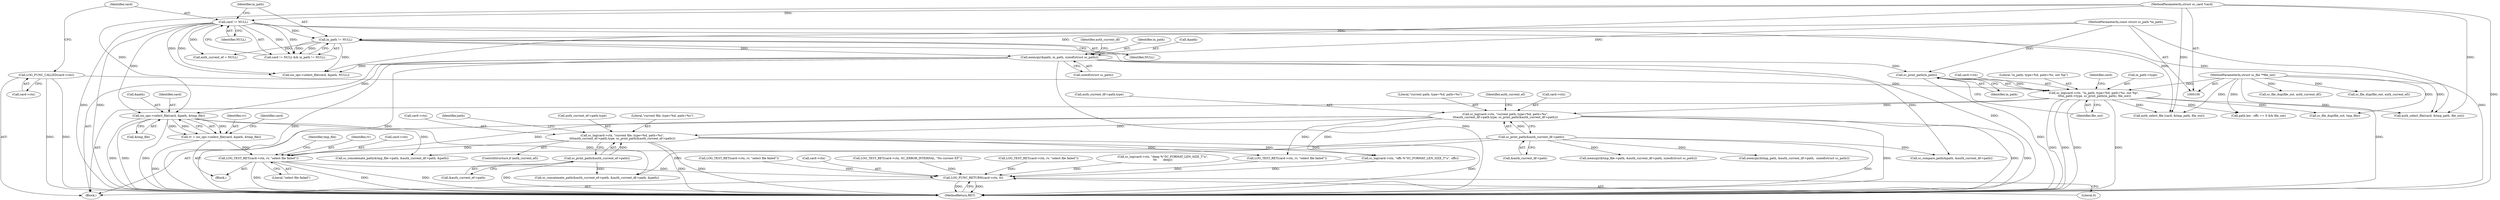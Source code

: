 digraph "0_OpenSC_8fe377e93b4b56060e5bbfb6f3142ceaeca744fa_12@pointer" {
"1000205" [label="(Call,LOG_TEST_RET(card->ctx, rv, \"select file failed\"))"];
"1000147" [label="(Call,sc_log(card->ctx, \"current path; type=%d, path=%s\",\n\t\t\tauth_current_df->path.type, sc_print_path(&auth_current_df->path)))"];
"1000136" [label="(Call,sc_log(card->ctx, \"in_path; type=%d, path=%s, out %p\",\n \t\t\tin_path->type, sc_print_path(in_path), file_out))"];
"1000113" [label="(Call,LOG_FUNC_CALLED(card->ctx))"];
"1000144" [label="(Call,sc_print_path(in_path))"];
"1000125" [label="(Call,memcpy(&path, in_path, sizeof(struct sc_path)))"];
"1000122" [label="(Call,in_path != NULL)"];
"1000102" [label="(MethodParameterIn,const struct sc_path *in_path)"];
"1000119" [label="(Call,card != NULL)"];
"1000101" [label="(MethodParameterIn,struct sc_card *card)"];
"1000103" [label="(MethodParameterIn,struct sc_file **file_out)"];
"1000157" [label="(Call,sc_print_path(&auth_current_df->path))"];
"1000164" [label="(Call,sc_log(card->ctx, \"current file; type=%d, path=%s\",\n\t\t\t\tauth_current_ef->path.type, sc_print_path(&auth_current_ef->path)))"];
"1000174" [label="(Call,sc_print_path(&auth_current_ef->path))"];
"1000197" [label="(Call,rv = iso_ops->select_file(card, &path, &tmp_file))"];
"1000199" [label="(Call,iso_ops->select_file(card, &path, &tmp_file))"];
"1000565" [label="(Call,LOG_FUNC_RETURN(card->ctx, 0))"];
"1000157" [label="(Call,sc_print_path(&auth_current_df->path))"];
"1000452" [label="(Call,auth_select_file (card, &tmp_path, file_out))"];
"1000123" [label="(Identifier,in_path)"];
"1000549" [label="(Call,sc_file_dup(file_out, auth_current_df))"];
"1000457" [label="(Call,LOG_TEST_RET(card->ctx, rv, \"select file failed\"))"];
"1000418" [label="(Call,sc_log(card->ctx, \"deep %\"SC_FORMAT_LEN_SIZE_T\"u\",\n\t\t\t       deep))"];
"1000136" [label="(Call,sc_log(card->ctx, \"in_path; type=%d, path=%s, out %p\",\n \t\t\tin_path->type, sc_print_path(in_path), file_out))"];
"1000523" [label="(Call,LOG_TEST_RET(card->ctx, rv, \"select file failed\"))"];
"1000151" [label="(Literal,\"current path; type=%d, path=%s\")"];
"1000121" [label="(Identifier,NULL)"];
"1000174" [label="(Call,sc_print_path(&auth_current_ef->path))"];
"1000158" [label="(Call,&auth_current_df->path)"];
"1000144" [label="(Call,sc_print_path(in_path))"];
"1000148" [label="(Call,card->ctx)"];
"1000129" [label="(Call,sizeof(struct sc_path))"];
"1000183" [label="(Identifier,path)"];
"1000114" [label="(Call,card->ctx)"];
"1000126" [label="(Call,&path)"];
"1000205" [label="(Call,LOG_TEST_RET(card->ctx, rv, \"select file failed\"))"];
"1000200" [label="(Identifier,card)"];
"1000199" [label="(Call,iso_ops->select_file(card, &path, &tmp_file))"];
"1000124" [label="(Identifier,NULL)"];
"1000125" [label="(Call,memcpy(&path, in_path, sizeof(struct sc_path)))"];
"1000194" [label="(Call,auth_current_ef = NULL)"];
"1000101" [label="(MethodParameterIn,struct sc_card *card)"];
"1000566" [label="(Call,card->ctx)"];
"1000207" [label="(Identifier,card)"];
"1000113" [label="(Call,LOG_FUNC_CALLED(card->ctx))"];
"1000289" [label="(Call,sc_concatenate_path(&auth_current_ef->path, &auth_current_df->path, &path))"];
"1000169" [label="(Call,auth_current_ef->path.type)"];
"1000302" [label="(Call,sc_file_dup(file_out, tmp_file))"];
"1000223" [label="(Call,memcpy(&tmp_file->path, &auth_current_df->path, sizeof(struct sc_path)))"];
"1000102" [label="(MethodParameterIn,const struct sc_path *in_path)"];
"1000206" [label="(Call,card->ctx)"];
"1000152" [label="(Call,auth_current_df->path.type)"];
"1000137" [label="(Call,card->ctx)"];
"1000133" [label="(Identifier,auth_current_df)"];
"1000330" [label="(Call,LOG_TEST_RET(card->ctx, rv, \"select file failed\"))"];
"1000542" [label="(Call,sc_compare_path(&path, &auth_current_df->path))"];
"1000119" [label="(Call,card != NULL)"];
"1000555" [label="(Call,sc_file_dup(file_out, auth_current_ef))"];
"1000140" [label="(Literal,\"in_path; type=%d, path=%s, out %p\")"];
"1000149" [label="(Identifier,card)"];
"1000128" [label="(Identifier,in_path)"];
"1000118" [label="(Call,card != NULL && in_path != NULL)"];
"1000162" [label="(ControlStructure,if (auth_current_ef))"];
"1000168" [label="(Literal,\"current file; type=%d, path=%s\")"];
"1000210" [label="(Literal,\"select file failed\")"];
"1000203" [label="(Call,&tmp_file)"];
"1000569" [label="(Literal,0)"];
"1000264" [label="(Call,sc_concatenate_path(&tmp_file->path, &auth_current_df->path, &path))"];
"1000165" [label="(Call,card->ctx)"];
"1000570" [label="(MethodReturn,RET)"];
"1000104" [label="(Block,)"];
"1000164" [label="(Call,sc_log(card->ctx, \"current file; type=%d, path=%s\",\n\t\t\t\tauth_current_ef->path.type, sc_print_path(&auth_current_ef->path)))"];
"1000141" [label="(Call,in_path->type)"];
"1000120" [label="(Identifier,card)"];
"1000163" [label="(Identifier,auth_current_ef)"];
"1000122" [label="(Call,in_path != NULL)"];
"1000565" [label="(Call,LOG_FUNC_RETURN(card->ctx, 0))"];
"1000198" [label="(Identifier,rv)"];
"1000201" [label="(Call,&path)"];
"1000145" [label="(Identifier,in_path)"];
"1000191" [label="(Block,)"];
"1000147" [label="(Call,sc_log(card->ctx, \"current path; type=%d, path=%s\",\n\t\t\tauth_current_df->path.type, sc_print_path(&auth_current_df->path)))"];
"1000391" [label="(Call,sc_log(card->ctx, \"offs %\"SC_FORMAT_LEN_SIZE_T\"u\", offs))"];
"1000317" [label="(Call,iso_ops->select_file(card, &path, NULL))"];
"1000436" [label="(Call,memcpy(&tmp_path, &auth_current_df->path,  sizeof(struct sc_path)))"];
"1000518" [label="(Call,auth_select_file(card, &tmp_path, file_out))"];
"1000103" [label="(MethodParameterIn,struct sc_file **file_out)"];
"1000146" [label="(Identifier,file_out)"];
"1000197" [label="(Call,rv = iso_ops->select_file(card, &path, &tmp_file))"];
"1000175" [label="(Call,&auth_current_ef->path)"];
"1000213" [label="(Identifier,tmp_file)"];
"1000559" [label="(Call,LOG_TEST_RET(card->ctx, SC_ERROR_INTERNAL, \"No current EF\"))"];
"1000209" [label="(Identifier,rv)"];
"1000531" [label="(Call,path.len - offs == 0 && file_out)"];
"1000205" -> "1000191"  [label="AST: "];
"1000205" -> "1000210"  [label="CFG: "];
"1000206" -> "1000205"  [label="AST: "];
"1000209" -> "1000205"  [label="AST: "];
"1000210" -> "1000205"  [label="AST: "];
"1000213" -> "1000205"  [label="CFG: "];
"1000205" -> "1000570"  [label="DDG: "];
"1000205" -> "1000570"  [label="DDG: "];
"1000205" -> "1000570"  [label="DDG: "];
"1000147" -> "1000205"  [label="DDG: "];
"1000164" -> "1000205"  [label="DDG: "];
"1000197" -> "1000205"  [label="DDG: "];
"1000205" -> "1000565"  [label="DDG: "];
"1000147" -> "1000104"  [label="AST: "];
"1000147" -> "1000157"  [label="CFG: "];
"1000148" -> "1000147"  [label="AST: "];
"1000151" -> "1000147"  [label="AST: "];
"1000152" -> "1000147"  [label="AST: "];
"1000157" -> "1000147"  [label="AST: "];
"1000163" -> "1000147"  [label="CFG: "];
"1000147" -> "1000570"  [label="DDG: "];
"1000147" -> "1000570"  [label="DDG: "];
"1000147" -> "1000570"  [label="DDG: "];
"1000136" -> "1000147"  [label="DDG: "];
"1000157" -> "1000147"  [label="DDG: "];
"1000147" -> "1000164"  [label="DDG: "];
"1000147" -> "1000330"  [label="DDG: "];
"1000147" -> "1000391"  [label="DDG: "];
"1000136" -> "1000104"  [label="AST: "];
"1000136" -> "1000146"  [label="CFG: "];
"1000137" -> "1000136"  [label="AST: "];
"1000140" -> "1000136"  [label="AST: "];
"1000141" -> "1000136"  [label="AST: "];
"1000144" -> "1000136"  [label="AST: "];
"1000146" -> "1000136"  [label="AST: "];
"1000149" -> "1000136"  [label="CFG: "];
"1000136" -> "1000570"  [label="DDG: "];
"1000136" -> "1000570"  [label="DDG: "];
"1000136" -> "1000570"  [label="DDG: "];
"1000136" -> "1000570"  [label="DDG: "];
"1000113" -> "1000136"  [label="DDG: "];
"1000144" -> "1000136"  [label="DDG: "];
"1000103" -> "1000136"  [label="DDG: "];
"1000136" -> "1000302"  [label="DDG: "];
"1000136" -> "1000452"  [label="DDG: "];
"1000136" -> "1000518"  [label="DDG: "];
"1000136" -> "1000531"  [label="DDG: "];
"1000113" -> "1000104"  [label="AST: "];
"1000113" -> "1000114"  [label="CFG: "];
"1000114" -> "1000113"  [label="AST: "];
"1000120" -> "1000113"  [label="CFG: "];
"1000113" -> "1000570"  [label="DDG: "];
"1000113" -> "1000570"  [label="DDG: "];
"1000144" -> "1000145"  [label="CFG: "];
"1000145" -> "1000144"  [label="AST: "];
"1000146" -> "1000144"  [label="CFG: "];
"1000144" -> "1000570"  [label="DDG: "];
"1000125" -> "1000144"  [label="DDG: "];
"1000102" -> "1000144"  [label="DDG: "];
"1000125" -> "1000104"  [label="AST: "];
"1000125" -> "1000129"  [label="CFG: "];
"1000126" -> "1000125"  [label="AST: "];
"1000128" -> "1000125"  [label="AST: "];
"1000129" -> "1000125"  [label="AST: "];
"1000133" -> "1000125"  [label="CFG: "];
"1000125" -> "1000570"  [label="DDG: "];
"1000125" -> "1000570"  [label="DDG: "];
"1000125" -> "1000570"  [label="DDG: "];
"1000122" -> "1000125"  [label="DDG: "];
"1000102" -> "1000125"  [label="DDG: "];
"1000125" -> "1000199"  [label="DDG: "];
"1000125" -> "1000317"  [label="DDG: "];
"1000125" -> "1000542"  [label="DDG: "];
"1000122" -> "1000118"  [label="AST: "];
"1000122" -> "1000124"  [label="CFG: "];
"1000123" -> "1000122"  [label="AST: "];
"1000124" -> "1000122"  [label="AST: "];
"1000118" -> "1000122"  [label="CFG: "];
"1000122" -> "1000570"  [label="DDG: "];
"1000122" -> "1000118"  [label="DDG: "];
"1000122" -> "1000118"  [label="DDG: "];
"1000102" -> "1000122"  [label="DDG: "];
"1000119" -> "1000122"  [label="DDG: "];
"1000122" -> "1000194"  [label="DDG: "];
"1000122" -> "1000317"  [label="DDG: "];
"1000102" -> "1000100"  [label="AST: "];
"1000102" -> "1000570"  [label="DDG: "];
"1000119" -> "1000118"  [label="AST: "];
"1000119" -> "1000121"  [label="CFG: "];
"1000120" -> "1000119"  [label="AST: "];
"1000121" -> "1000119"  [label="AST: "];
"1000123" -> "1000119"  [label="CFG: "];
"1000118" -> "1000119"  [label="CFG: "];
"1000119" -> "1000570"  [label="DDG: "];
"1000119" -> "1000570"  [label="DDG: "];
"1000119" -> "1000118"  [label="DDG: "];
"1000119" -> "1000118"  [label="DDG: "];
"1000101" -> "1000119"  [label="DDG: "];
"1000119" -> "1000194"  [label="DDG: "];
"1000119" -> "1000199"  [label="DDG: "];
"1000119" -> "1000317"  [label="DDG: "];
"1000119" -> "1000317"  [label="DDG: "];
"1000119" -> "1000452"  [label="DDG: "];
"1000119" -> "1000518"  [label="DDG: "];
"1000101" -> "1000100"  [label="AST: "];
"1000101" -> "1000570"  [label="DDG: "];
"1000101" -> "1000199"  [label="DDG: "];
"1000101" -> "1000317"  [label="DDG: "];
"1000101" -> "1000452"  [label="DDG: "];
"1000101" -> "1000518"  [label="DDG: "];
"1000103" -> "1000100"  [label="AST: "];
"1000103" -> "1000570"  [label="DDG: "];
"1000103" -> "1000302"  [label="DDG: "];
"1000103" -> "1000452"  [label="DDG: "];
"1000103" -> "1000518"  [label="DDG: "];
"1000103" -> "1000531"  [label="DDG: "];
"1000103" -> "1000549"  [label="DDG: "];
"1000103" -> "1000555"  [label="DDG: "];
"1000157" -> "1000158"  [label="CFG: "];
"1000158" -> "1000157"  [label="AST: "];
"1000157" -> "1000570"  [label="DDG: "];
"1000157" -> "1000223"  [label="DDG: "];
"1000157" -> "1000264"  [label="DDG: "];
"1000157" -> "1000289"  [label="DDG: "];
"1000157" -> "1000436"  [label="DDG: "];
"1000157" -> "1000542"  [label="DDG: "];
"1000164" -> "1000162"  [label="AST: "];
"1000164" -> "1000174"  [label="CFG: "];
"1000165" -> "1000164"  [label="AST: "];
"1000168" -> "1000164"  [label="AST: "];
"1000169" -> "1000164"  [label="AST: "];
"1000174" -> "1000164"  [label="AST: "];
"1000183" -> "1000164"  [label="CFG: "];
"1000164" -> "1000570"  [label="DDG: "];
"1000164" -> "1000570"  [label="DDG: "];
"1000164" -> "1000570"  [label="DDG: "];
"1000174" -> "1000164"  [label="DDG: "];
"1000164" -> "1000330"  [label="DDG: "];
"1000164" -> "1000391"  [label="DDG: "];
"1000174" -> "1000175"  [label="CFG: "];
"1000175" -> "1000174"  [label="AST: "];
"1000174" -> "1000570"  [label="DDG: "];
"1000174" -> "1000289"  [label="DDG: "];
"1000197" -> "1000191"  [label="AST: "];
"1000197" -> "1000199"  [label="CFG: "];
"1000198" -> "1000197"  [label="AST: "];
"1000199" -> "1000197"  [label="AST: "];
"1000207" -> "1000197"  [label="CFG: "];
"1000197" -> "1000570"  [label="DDG: "];
"1000199" -> "1000197"  [label="DDG: "];
"1000199" -> "1000197"  [label="DDG: "];
"1000199" -> "1000197"  [label="DDG: "];
"1000199" -> "1000203"  [label="CFG: "];
"1000200" -> "1000199"  [label="AST: "];
"1000201" -> "1000199"  [label="AST: "];
"1000203" -> "1000199"  [label="AST: "];
"1000199" -> "1000570"  [label="DDG: "];
"1000199" -> "1000570"  [label="DDG: "];
"1000199" -> "1000570"  [label="DDG: "];
"1000199" -> "1000264"  [label="DDG: "];
"1000199" -> "1000289"  [label="DDG: "];
"1000565" -> "1000104"  [label="AST: "];
"1000565" -> "1000569"  [label="CFG: "];
"1000566" -> "1000565"  [label="AST: "];
"1000569" -> "1000565"  [label="AST: "];
"1000570" -> "1000565"  [label="CFG: "];
"1000565" -> "1000570"  [label="DDG: "];
"1000565" -> "1000570"  [label="DDG: "];
"1000523" -> "1000565"  [label="DDG: "];
"1000391" -> "1000565"  [label="DDG: "];
"1000457" -> "1000565"  [label="DDG: "];
"1000418" -> "1000565"  [label="DDG: "];
"1000559" -> "1000565"  [label="DDG: "];
"1000330" -> "1000565"  [label="DDG: "];
}
